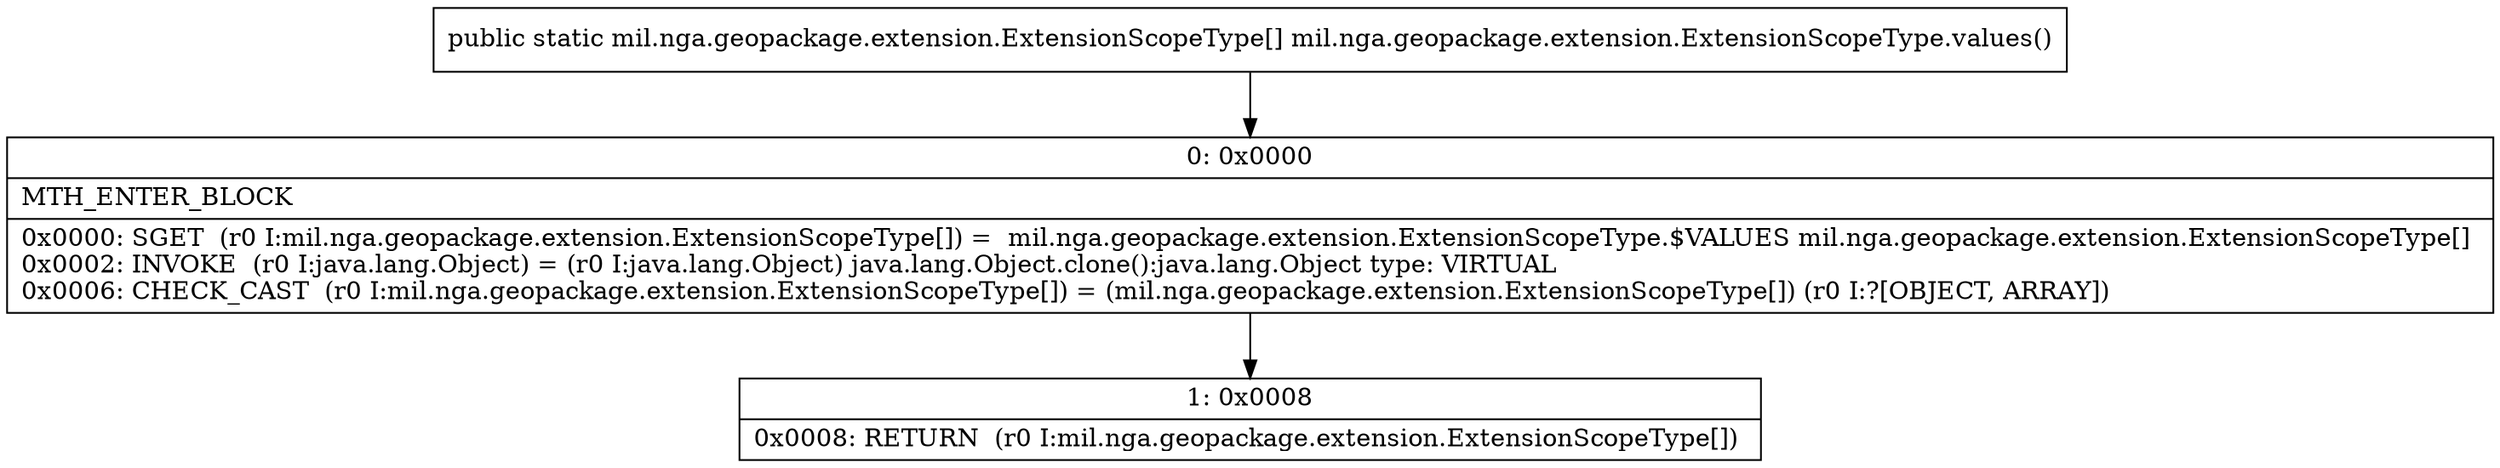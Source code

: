 digraph "CFG formil.nga.geopackage.extension.ExtensionScopeType.values()[Lmil\/nga\/geopackage\/extension\/ExtensionScopeType;" {
Node_0 [shape=record,label="{0\:\ 0x0000|MTH_ENTER_BLOCK\l|0x0000: SGET  (r0 I:mil.nga.geopackage.extension.ExtensionScopeType[]) =  mil.nga.geopackage.extension.ExtensionScopeType.$VALUES mil.nga.geopackage.extension.ExtensionScopeType[] \l0x0002: INVOKE  (r0 I:java.lang.Object) = (r0 I:java.lang.Object) java.lang.Object.clone():java.lang.Object type: VIRTUAL \l0x0006: CHECK_CAST  (r0 I:mil.nga.geopackage.extension.ExtensionScopeType[]) = (mil.nga.geopackage.extension.ExtensionScopeType[]) (r0 I:?[OBJECT, ARRAY]) \l}"];
Node_1 [shape=record,label="{1\:\ 0x0008|0x0008: RETURN  (r0 I:mil.nga.geopackage.extension.ExtensionScopeType[]) \l}"];
MethodNode[shape=record,label="{public static mil.nga.geopackage.extension.ExtensionScopeType[] mil.nga.geopackage.extension.ExtensionScopeType.values() }"];
MethodNode -> Node_0;
Node_0 -> Node_1;
}

